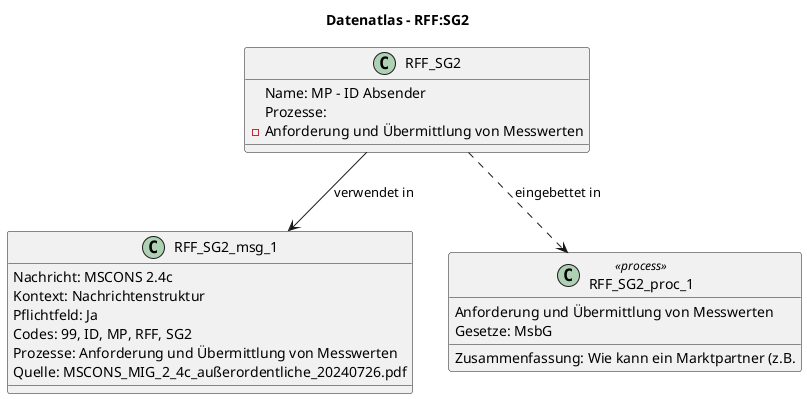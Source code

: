 @startuml
title Datenatlas – RFF:SG2
class RFF_SG2 {
  Name: MP - ID Absender
  Prozesse:
    - Anforderung und Übermittlung von Messwerten
}
class RFF_SG2_msg_1 {
  Nachricht: MSCONS 2.4c
  Kontext: Nachrichtenstruktur
  Pflichtfeld: Ja
  Codes: 99, ID, MP, RFF, SG2
  Prozesse: Anforderung und Übermittlung von Messwerten
  Quelle: MSCONS_MIG_2_4c_außerordentliche_20240726.pdf
}
RFF_SG2 --> RFF_SG2_msg_1 : verwendet in
class RFF_SG2_proc_1 <<process>> {
  Anforderung und Übermittlung von Messwerten
  Gesetze: MsbG
  Zusammenfassung: Wie kann ein Marktpartner (z.B.
}
RFF_SG2 ..> RFF_SG2_proc_1 : eingebettet in
@enduml